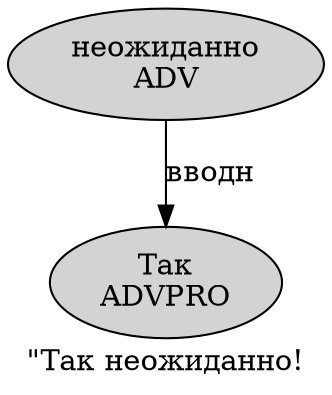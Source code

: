 digraph SENTENCE_4 {
	graph [label="\"Так неожиданно!"]
	node [style=filled]
		1 [label="Так
ADVPRO" color="" fillcolor=lightgray penwidth=1 shape=ellipse]
		2 [label="неожиданно
ADV" color="" fillcolor=lightgray penwidth=1 shape=ellipse]
			2 -> 1 [label="вводн"]
}